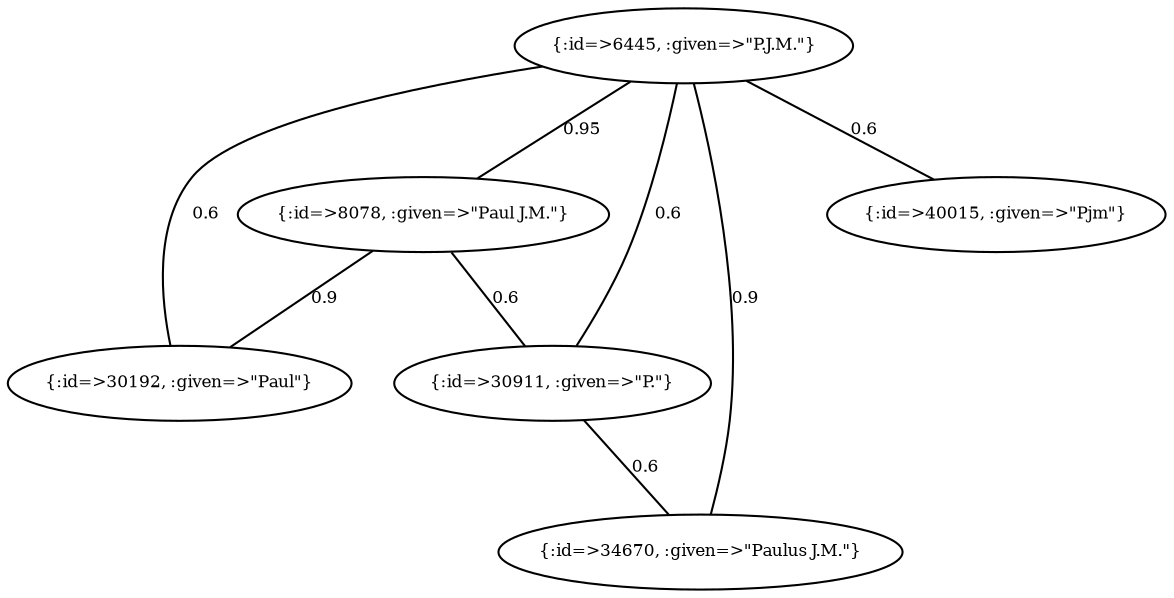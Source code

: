 graph Collector__WeightedGraph {
    "{:id=>6445, :given=>\"P.J.M.\"}" [
        fontsize = 8,
        label = "{:id=>6445, :given=>\"P.J.M.\"}"
    ]

    "{:id=>8078, :given=>\"Paul J.M.\"}" [
        fontsize = 8,
        label = "{:id=>8078, :given=>\"Paul J.M.\"}"
    ]

    "{:id=>30192, :given=>\"Paul\"}" [
        fontsize = 8,
        label = "{:id=>30192, :given=>\"Paul\"}"
    ]

    "{:id=>30911, :given=>\"P.\"}" [
        fontsize = 8,
        label = "{:id=>30911, :given=>\"P.\"}"
    ]

    "{:id=>34670, :given=>\"Paulus J.M.\"}" [
        fontsize = 8,
        label = "{:id=>34670, :given=>\"Paulus J.M.\"}"
    ]

    "{:id=>40015, :given=>\"Pjm\"}" [
        fontsize = 8,
        label = "{:id=>40015, :given=>\"Pjm\"}"
    ]

    "{:id=>6445, :given=>\"P.J.M.\"}" -- "{:id=>8078, :given=>\"Paul J.M.\"}" [
        fontsize = 8,
        label = 0.95
    ]

    "{:id=>6445, :given=>\"P.J.M.\"}" -- "{:id=>30192, :given=>\"Paul\"}" [
        fontsize = 8,
        label = 0.6
    ]

    "{:id=>6445, :given=>\"P.J.M.\"}" -- "{:id=>30911, :given=>\"P.\"}" [
        fontsize = 8,
        label = 0.6
    ]

    "{:id=>6445, :given=>\"P.J.M.\"}" -- "{:id=>34670, :given=>\"Paulus J.M.\"}" [
        fontsize = 8,
        label = 0.9
    ]

    "{:id=>6445, :given=>\"P.J.M.\"}" -- "{:id=>40015, :given=>\"Pjm\"}" [
        fontsize = 8,
        label = 0.6
    ]

    "{:id=>8078, :given=>\"Paul J.M.\"}" -- "{:id=>30192, :given=>\"Paul\"}" [
        fontsize = 8,
        label = 0.9
    ]

    "{:id=>8078, :given=>\"Paul J.M.\"}" -- "{:id=>30911, :given=>\"P.\"}" [
        fontsize = 8,
        label = 0.6
    ]

    "{:id=>30911, :given=>\"P.\"}" -- "{:id=>34670, :given=>\"Paulus J.M.\"}" [
        fontsize = 8,
        label = 0.6
    ]
}
